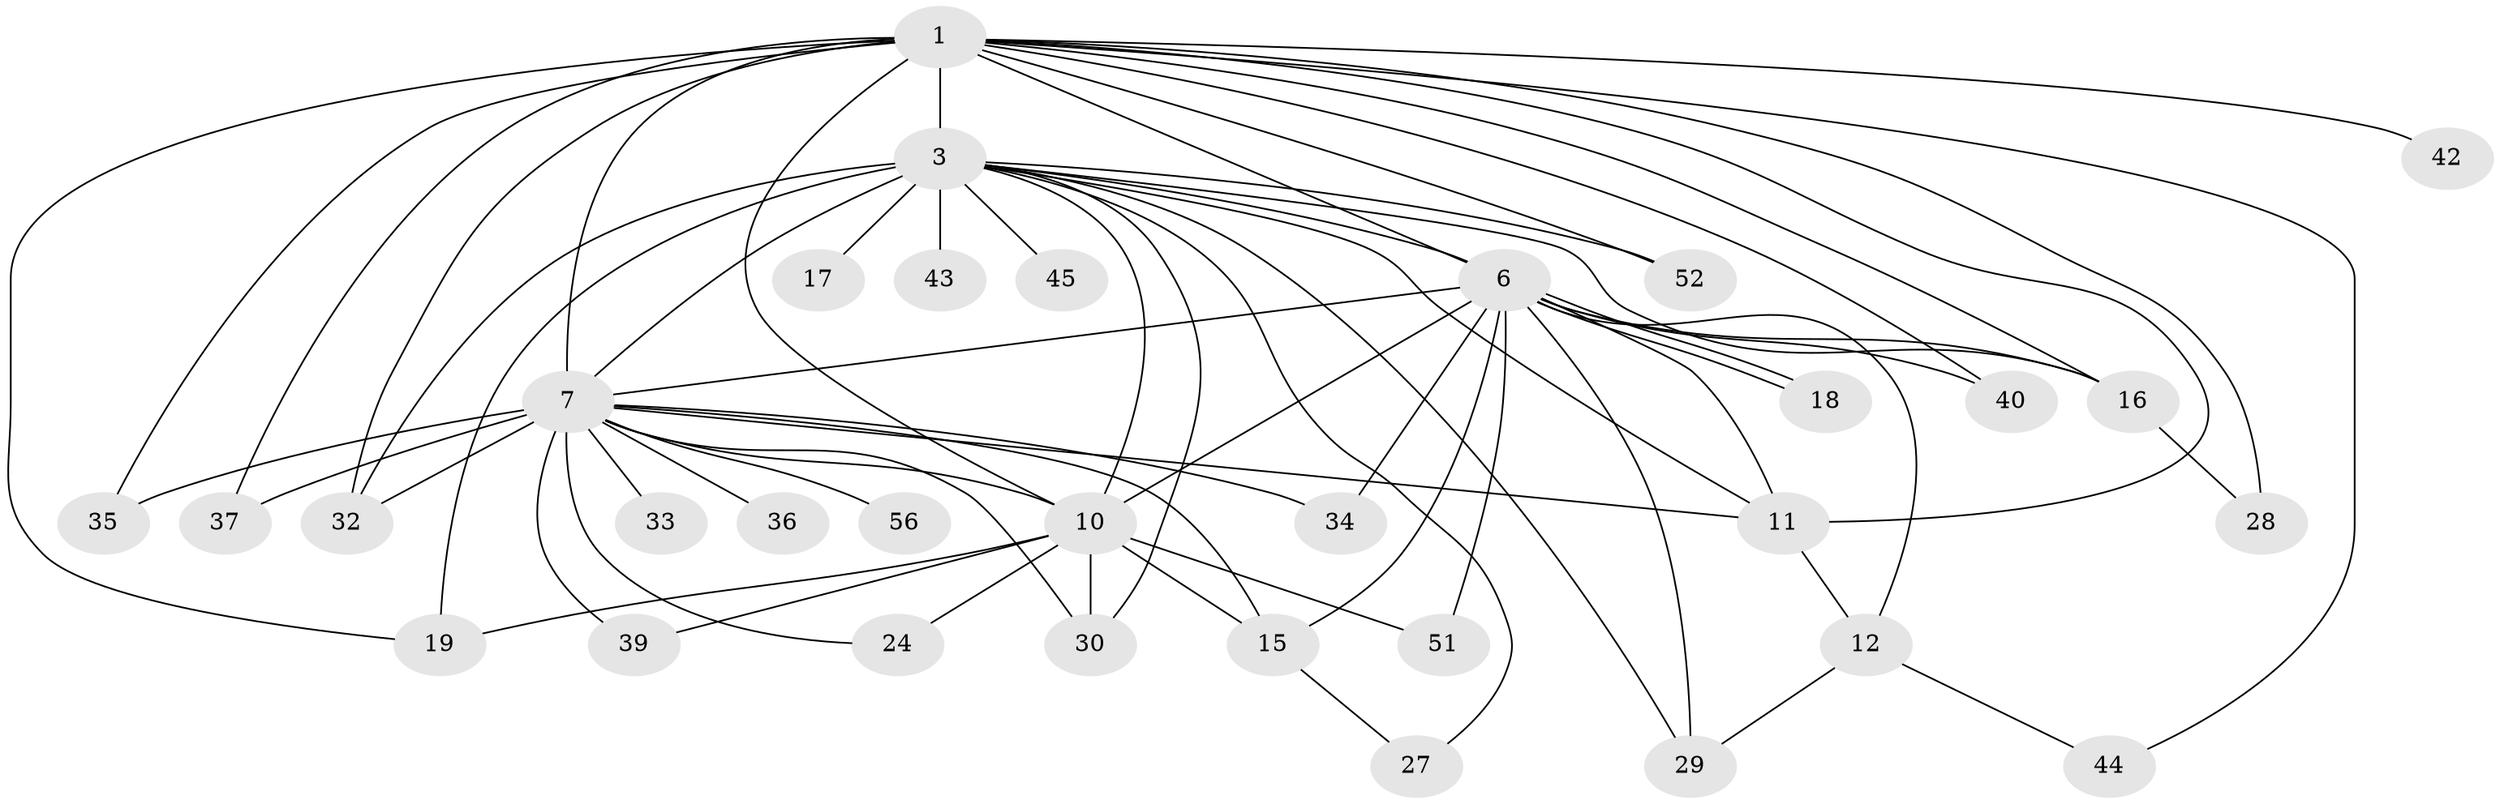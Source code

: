 // original degree distribution, {15: 0.03125, 16: 0.03125, 18: 0.03125, 14: 0.015625, 21: 0.015625, 23: 0.015625, 17: 0.015625, 5: 0.03125, 4: 0.0625, 2: 0.578125, 3: 0.171875}
// Generated by graph-tools (version 1.1) at 2025/13/03/09/25 04:13:56]
// undirected, 32 vertices, 65 edges
graph export_dot {
graph [start="1"]
  node [color=gray90,style=filled];
  1 [super="+22+23+2+38"];
  3 [super="+5+14+4+55"];
  6 [super="+26"];
  7 [super="+49+63+8+47+31"];
  10;
  11 [super="+13+54"];
  12;
  15 [super="+21"];
  16;
  17;
  18;
  19;
  24;
  27;
  28;
  29 [super="+60"];
  30 [super="+62"];
  32;
  33;
  34;
  35;
  36;
  37;
  39;
  40;
  42;
  43;
  44;
  45 [super="+46"];
  51;
  52;
  56 [super="+57"];
  1 -- 3 [weight=12];
  1 -- 6 [weight=4];
  1 -- 7 [weight=7];
  1 -- 10 [weight=5];
  1 -- 42 [weight=2];
  1 -- 19;
  1 -- 32;
  1 -- 35;
  1 -- 37;
  1 -- 40;
  1 -- 16;
  1 -- 52;
  1 -- 28 [weight=2];
  1 -- 44;
  1 -- 11;
  3 -- 6 [weight=4];
  3 -- 7 [weight=9];
  3 -- 10 [weight=3];
  3 -- 11;
  3 -- 16;
  3 -- 19;
  3 -- 27;
  3 -- 43 [weight=2];
  3 -- 45 [weight=3];
  3 -- 32;
  3 -- 17 [weight=2];
  3 -- 52;
  3 -- 29;
  3 -- 30;
  6 -- 7 [weight=2];
  6 -- 10;
  6 -- 11;
  6 -- 12;
  6 -- 15;
  6 -- 16;
  6 -- 18;
  6 -- 18;
  6 -- 29;
  6 -- 34;
  6 -- 40;
  6 -- 51;
  7 -- 10 [weight=2];
  7 -- 15;
  7 -- 24;
  7 -- 33 [weight=2];
  7 -- 35;
  7 -- 36 [weight=2];
  7 -- 37;
  7 -- 39;
  7 -- 30;
  7 -- 56 [weight=2];
  7 -- 32;
  7 -- 11;
  7 -- 34;
  10 -- 19;
  10 -- 24;
  10 -- 30;
  10 -- 39;
  10 -- 51;
  10 -- 15;
  11 -- 12;
  12 -- 29;
  12 -- 44;
  15 -- 27;
  16 -- 28;
}
